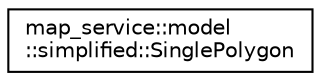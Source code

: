 digraph "Graphical Class Hierarchy"
{
 // LATEX_PDF_SIZE
  edge [fontname="Helvetica",fontsize="10",labelfontname="Helvetica",labelfontsize="10"];
  node [fontname="Helvetica",fontsize="10",shape=record];
  rankdir="LR";
  Node0 [label="map_service::model\l::simplified::SinglePolygon",height=0.2,width=0.4,color="black", fillcolor="white", style="filled",URL="$structmap__service_1_1model_1_1simplified_1_1SinglePolygon.html",tooltip="Data structure representing a single polygon geometry for a specific type of object."];
}
